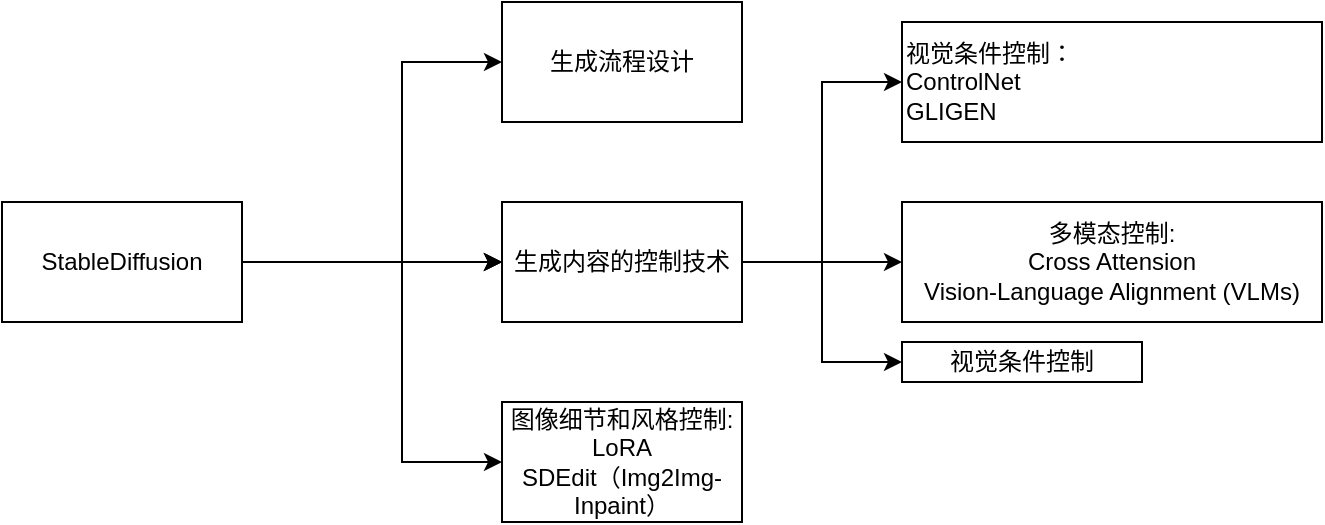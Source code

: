 <mxfile version="24.8.3">
  <diagram name="第 1 页" id="jtz1CIJAaIZpYcR0TfDH">
    <mxGraphModel dx="899" dy="450" grid="1" gridSize="10" guides="1" tooltips="1" connect="1" arrows="1" fold="1" page="1" pageScale="1" pageWidth="827" pageHeight="1169" math="0" shadow="0">
      <root>
        <mxCell id="0" />
        <mxCell id="1" parent="0" />
        <mxCell id="TgqJL34gRCXPfkXTaAmZ-3" value="" style="edgeStyle=orthogonalEdgeStyle;rounded=0;orthogonalLoop=1;jettySize=auto;html=1;" edge="1" parent="1" source="TgqJL34gRCXPfkXTaAmZ-1" target="TgqJL34gRCXPfkXTaAmZ-2">
          <mxGeometry relative="1" as="geometry">
            <Array as="points">
              <mxPoint x="270" y="180" />
              <mxPoint x="270" y="80" />
            </Array>
          </mxGeometry>
        </mxCell>
        <mxCell id="TgqJL34gRCXPfkXTaAmZ-5" value="" style="edgeStyle=orthogonalEdgeStyle;rounded=0;orthogonalLoop=1;jettySize=auto;html=1;" edge="1" parent="1" source="TgqJL34gRCXPfkXTaAmZ-1" target="TgqJL34gRCXPfkXTaAmZ-4">
          <mxGeometry relative="1" as="geometry" />
        </mxCell>
        <mxCell id="TgqJL34gRCXPfkXTaAmZ-6" value="" style="edgeStyle=orthogonalEdgeStyle;rounded=0;orthogonalLoop=1;jettySize=auto;html=1;" edge="1" parent="1" source="TgqJL34gRCXPfkXTaAmZ-1" target="TgqJL34gRCXPfkXTaAmZ-4">
          <mxGeometry relative="1" as="geometry" />
        </mxCell>
        <mxCell id="TgqJL34gRCXPfkXTaAmZ-7" value="" style="edgeStyle=orthogonalEdgeStyle;rounded=0;orthogonalLoop=1;jettySize=auto;html=1;" edge="1" parent="1" source="TgqJL34gRCXPfkXTaAmZ-1" target="TgqJL34gRCXPfkXTaAmZ-4">
          <mxGeometry relative="1" as="geometry" />
        </mxCell>
        <mxCell id="TgqJL34gRCXPfkXTaAmZ-9" style="edgeStyle=orthogonalEdgeStyle;rounded=0;orthogonalLoop=1;jettySize=auto;html=1;exitX=1;exitY=0.5;exitDx=0;exitDy=0;entryX=0;entryY=0.5;entryDx=0;entryDy=0;" edge="1" parent="1" source="TgqJL34gRCXPfkXTaAmZ-1" target="TgqJL34gRCXPfkXTaAmZ-8">
          <mxGeometry relative="1" as="geometry">
            <Array as="points">
              <mxPoint x="270" y="180" />
              <mxPoint x="270" y="280" />
            </Array>
          </mxGeometry>
        </mxCell>
        <mxCell id="TgqJL34gRCXPfkXTaAmZ-1" value="StableDiffusion" style="whiteSpace=wrap;html=1;" vertex="1" parent="1">
          <mxGeometry x="70" y="150" width="120" height="60" as="geometry" />
        </mxCell>
        <mxCell id="TgqJL34gRCXPfkXTaAmZ-2" value="生成流程设计" style="whiteSpace=wrap;html=1;" vertex="1" parent="1">
          <mxGeometry x="320" y="50" width="120" height="60" as="geometry" />
        </mxCell>
        <mxCell id="TgqJL34gRCXPfkXTaAmZ-21" style="edgeStyle=orthogonalEdgeStyle;rounded=0;orthogonalLoop=1;jettySize=auto;html=1;exitX=1;exitY=0.5;exitDx=0;exitDy=0;entryX=0;entryY=0.5;entryDx=0;entryDy=0;" edge="1" parent="1" source="TgqJL34gRCXPfkXTaAmZ-4" target="TgqJL34gRCXPfkXTaAmZ-20">
          <mxGeometry relative="1" as="geometry" />
        </mxCell>
        <mxCell id="TgqJL34gRCXPfkXTaAmZ-22" value="" style="edgeStyle=orthogonalEdgeStyle;rounded=0;orthogonalLoop=1;jettySize=auto;html=1;" edge="1" parent="1" source="TgqJL34gRCXPfkXTaAmZ-4" target="TgqJL34gRCXPfkXTaAmZ-17">
          <mxGeometry relative="1" as="geometry">
            <Array as="points">
              <mxPoint x="480" y="180" />
              <mxPoint x="480" y="90" />
            </Array>
          </mxGeometry>
        </mxCell>
        <mxCell id="TgqJL34gRCXPfkXTaAmZ-24" style="edgeStyle=orthogonalEdgeStyle;rounded=0;orthogonalLoop=1;jettySize=auto;html=1;exitX=1;exitY=0.5;exitDx=0;exitDy=0;entryX=0;entryY=0.5;entryDx=0;entryDy=0;" edge="1" parent="1" source="TgqJL34gRCXPfkXTaAmZ-4" target="TgqJL34gRCXPfkXTaAmZ-23">
          <mxGeometry relative="1" as="geometry" />
        </mxCell>
        <mxCell id="TgqJL34gRCXPfkXTaAmZ-4" value="生成内容的控制技术" style="whiteSpace=wrap;html=1;" vertex="1" parent="1">
          <mxGeometry x="320" y="150" width="120" height="60" as="geometry" />
        </mxCell>
        <mxCell id="TgqJL34gRCXPfkXTaAmZ-8" value="图像细节和风格控制:&lt;br&gt;LoRA&lt;div&gt;&lt;span style=&quot;text-align: left;&quot;&gt;SDEdit（Img2Img-&lt;/span&gt;&lt;span style=&quot;text-align: left; background-color: initial;&quot;&gt;Inpaint）&lt;/span&gt;&lt;/div&gt;" style="whiteSpace=wrap;html=1;" vertex="1" parent="1">
          <mxGeometry x="320" y="250" width="120" height="60" as="geometry" />
        </mxCell>
        <mxCell id="TgqJL34gRCXPfkXTaAmZ-17" value="视觉条件控制：&lt;div&gt;ControlNet&lt;br&gt;GLIGEN&lt;br&gt;&lt;/div&gt;" style="whiteSpace=wrap;html=1;align=left;" vertex="1" parent="1">
          <mxGeometry x="520" y="60" width="210" height="60" as="geometry" />
        </mxCell>
        <mxCell id="TgqJL34gRCXPfkXTaAmZ-20" value="多模态控制:&lt;br&gt;Cross Attension&lt;div&gt;Vision-Language Alignment (VLMs)&lt;/div&gt;" style="whiteSpace=wrap;html=1;" vertex="1" parent="1">
          <mxGeometry x="520" y="150" width="210" height="60" as="geometry" />
        </mxCell>
        <mxCell id="TgqJL34gRCXPfkXTaAmZ-23" value="视觉条件控制" style="whiteSpace=wrap;html=1;" vertex="1" parent="1">
          <mxGeometry x="520" y="220" width="120" height="20" as="geometry" />
        </mxCell>
      </root>
    </mxGraphModel>
  </diagram>
</mxfile>
